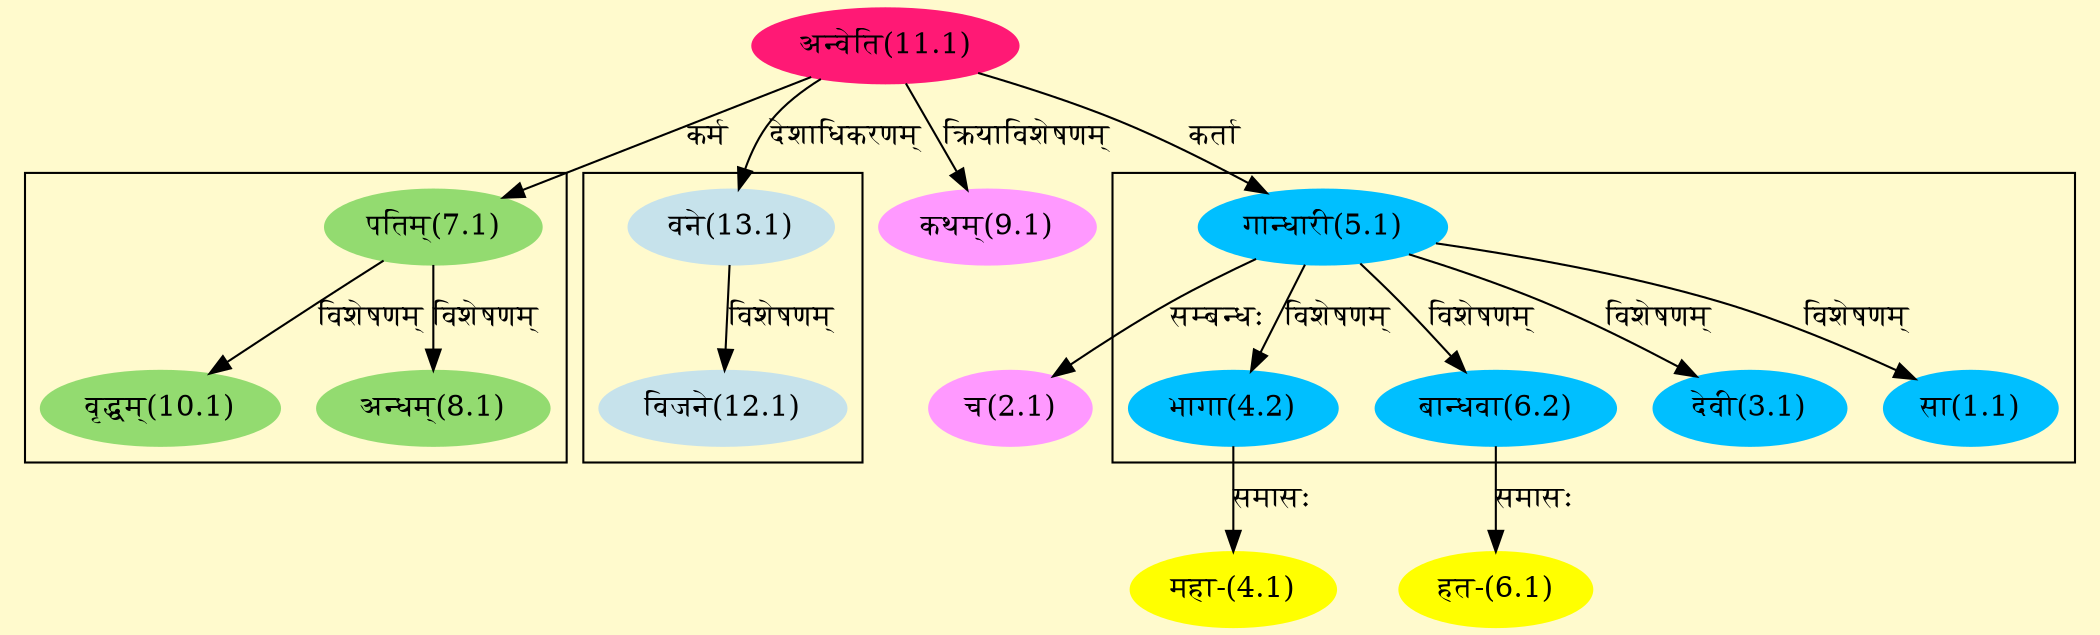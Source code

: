 digraph G{
rankdir=BT;
 compound=true;
 bgcolor="lemonchiffon1";

subgraph cluster_1{
Node1_1 [style=filled, color="#00BFFF" label = "सा(1.1)"]
Node5_1 [style=filled, color="#00BFFF" label = "गान्धारी(5.1)"]
Node3_1 [style=filled, color="#00BFFF" label = "देवी(3.1)"]
Node4_2 [style=filled, color="#00BFFF" label = "भागा(4.2)"]
Node6_2 [style=filled, color="#00BFFF" label = "बान्धवा(6.2)"]

}

subgraph cluster_2{
Node8_1 [style=filled, color="#93DB70" label = "अन्धम्(8.1)"]
Node7_1 [style=filled, color="#93DB70" label = "पतिम्(7.1)"]
Node10_1 [style=filled, color="#93DB70" label = "वृद्धम्(10.1)"]

}

subgraph cluster_3{
Node12_1 [style=filled, color="#C6E2EB" label = "विजने(12.1)"]
Node13_1 [style=filled, color="#C6E2EB" label = "वने(13.1)"]

}
Node2_1 [style=filled, color="#FF99FF" label = "च(2.1)"]
Node5_1 [style=filled, color="#00BFFF" label = "गान्धारी(5.1)"]
Node4_1 [style=filled, color="#FFFF00" label = "महा-(4.1)"]
Node4_2 [style=filled, color="#00BFFF" label = "भागा(4.2)"]
Node11_1 [style=filled, color="#FF1975" label = "अन्वेति(11.1)"]
Node6_1 [style=filled, color="#FFFF00" label = "हत-(6.1)"]
Node6_2 [style=filled, color="#00BFFF" label = "बान्धवा(6.2)"]
Node7_1 [style=filled, color="#93DB70" label = "पतिम्(7.1)"]
Node9_1 [style=filled, color="#FF99FF" label = "कथम्(9.1)"]
Node [style=filled, color="" label = "()"]
Node13_1 [style=filled, color="#C6E2EB" label = "वने(13.1)"]
/* Start of Relations section */

Node1_1 -> Node5_1 [  label="विशेषणम्"  dir="back" ]
Node2_1 -> Node5_1 [  label="सम्बन्धः"  dir="back" ]
Node3_1 -> Node5_1 [  label="विशेषणम्"  dir="back" ]
Node4_1 -> Node4_2 [  label="समासः"  dir="back" ]
Node4_2 -> Node5_1 [  label="विशेषणम्"  dir="back" ]
Node5_1 -> Node11_1 [  label="कर्ता"  dir="back" ]
Node6_1 -> Node6_2 [  label="समासः"  dir="back" ]
Node6_2 -> Node5_1 [  label="विशेषणम्"  dir="back" ]
Node7_1 -> Node11_1 [  label="कर्म"  dir="back" ]
Node8_1 -> Node7_1 [  label="विशेषणम्"  dir="back" ]
Node9_1 -> Node11_1 [  label="क्रियाविशेषणम्"  dir="back" ]
Node10_1 -> Node7_1 [  label="विशेषणम्"  dir="back" ]
Node12_1 -> Node13_1 [  label="विशेषणम्"  dir="back" ]
Node13_1 -> Node11_1 [  label="देशाधिकरणम्"  dir="back" ]
}
